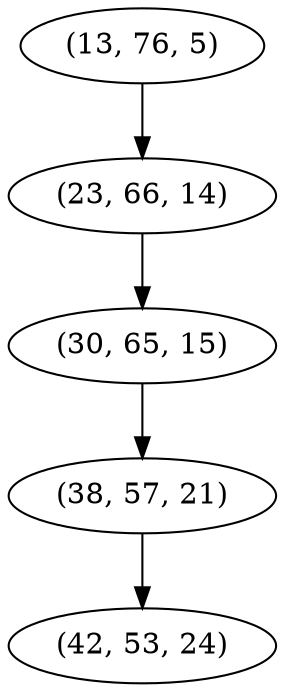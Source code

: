 digraph tree {
    "(13, 76, 5)";
    "(23, 66, 14)";
    "(30, 65, 15)";
    "(38, 57, 21)";
    "(42, 53, 24)";
    "(13, 76, 5)" -> "(23, 66, 14)";
    "(23, 66, 14)" -> "(30, 65, 15)";
    "(30, 65, 15)" -> "(38, 57, 21)";
    "(38, 57, 21)" -> "(42, 53, 24)";
}
